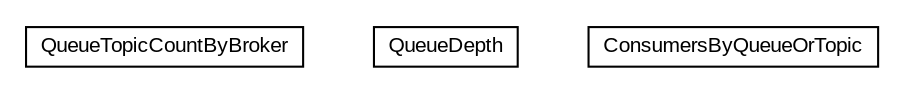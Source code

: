 #!/usr/local/bin/dot
#
# Class diagram 
# Generated by UMLGraph version R5_6-24-gf6e263 (http://www.umlgraph.org/)
#

digraph G {
	edge [fontname="arial",fontsize=10,labelfontname="arial",labelfontsize=10];
	node [fontname="arial",fontsize=10,shape=plaintext];
	nodesep=0.25;
	ranksep=0.5;
	// org.miloss.fgsms.services.rs.impl.reports.broker.QueueTopicCountByBroker
	c50712 [label=<<table title="org.miloss.fgsms.services.rs.impl.reports.broker.QueueTopicCountByBroker" border="0" cellborder="1" cellspacing="0" cellpadding="2" port="p" href="./QueueTopicCountByBroker.html">
		<tr><td><table border="0" cellspacing="0" cellpadding="1">
<tr><td align="center" balign="center"> QueueTopicCountByBroker </td></tr>
		</table></td></tr>
		</table>>, URL="./QueueTopicCountByBroker.html", fontname="arial", fontcolor="black", fontsize=10.0];
	// org.miloss.fgsms.services.rs.impl.reports.broker.QueueDepth
	c50713 [label=<<table title="org.miloss.fgsms.services.rs.impl.reports.broker.QueueDepth" border="0" cellborder="1" cellspacing="0" cellpadding="2" port="p" href="./QueueDepth.html">
		<tr><td><table border="0" cellspacing="0" cellpadding="1">
<tr><td align="center" balign="center"> QueueDepth </td></tr>
		</table></td></tr>
		</table>>, URL="./QueueDepth.html", fontname="arial", fontcolor="black", fontsize=10.0];
	// org.miloss.fgsms.services.rs.impl.reports.broker.ConsumersByQueueOrTopic
	c50714 [label=<<table title="org.miloss.fgsms.services.rs.impl.reports.broker.ConsumersByQueueOrTopic" border="0" cellborder="1" cellspacing="0" cellpadding="2" port="p" href="./ConsumersByQueueOrTopic.html">
		<tr><td><table border="0" cellspacing="0" cellpadding="1">
<tr><td align="center" balign="center"> ConsumersByQueueOrTopic </td></tr>
		</table></td></tr>
		</table>>, URL="./ConsumersByQueueOrTopic.html", fontname="arial", fontcolor="black", fontsize=10.0];
}

